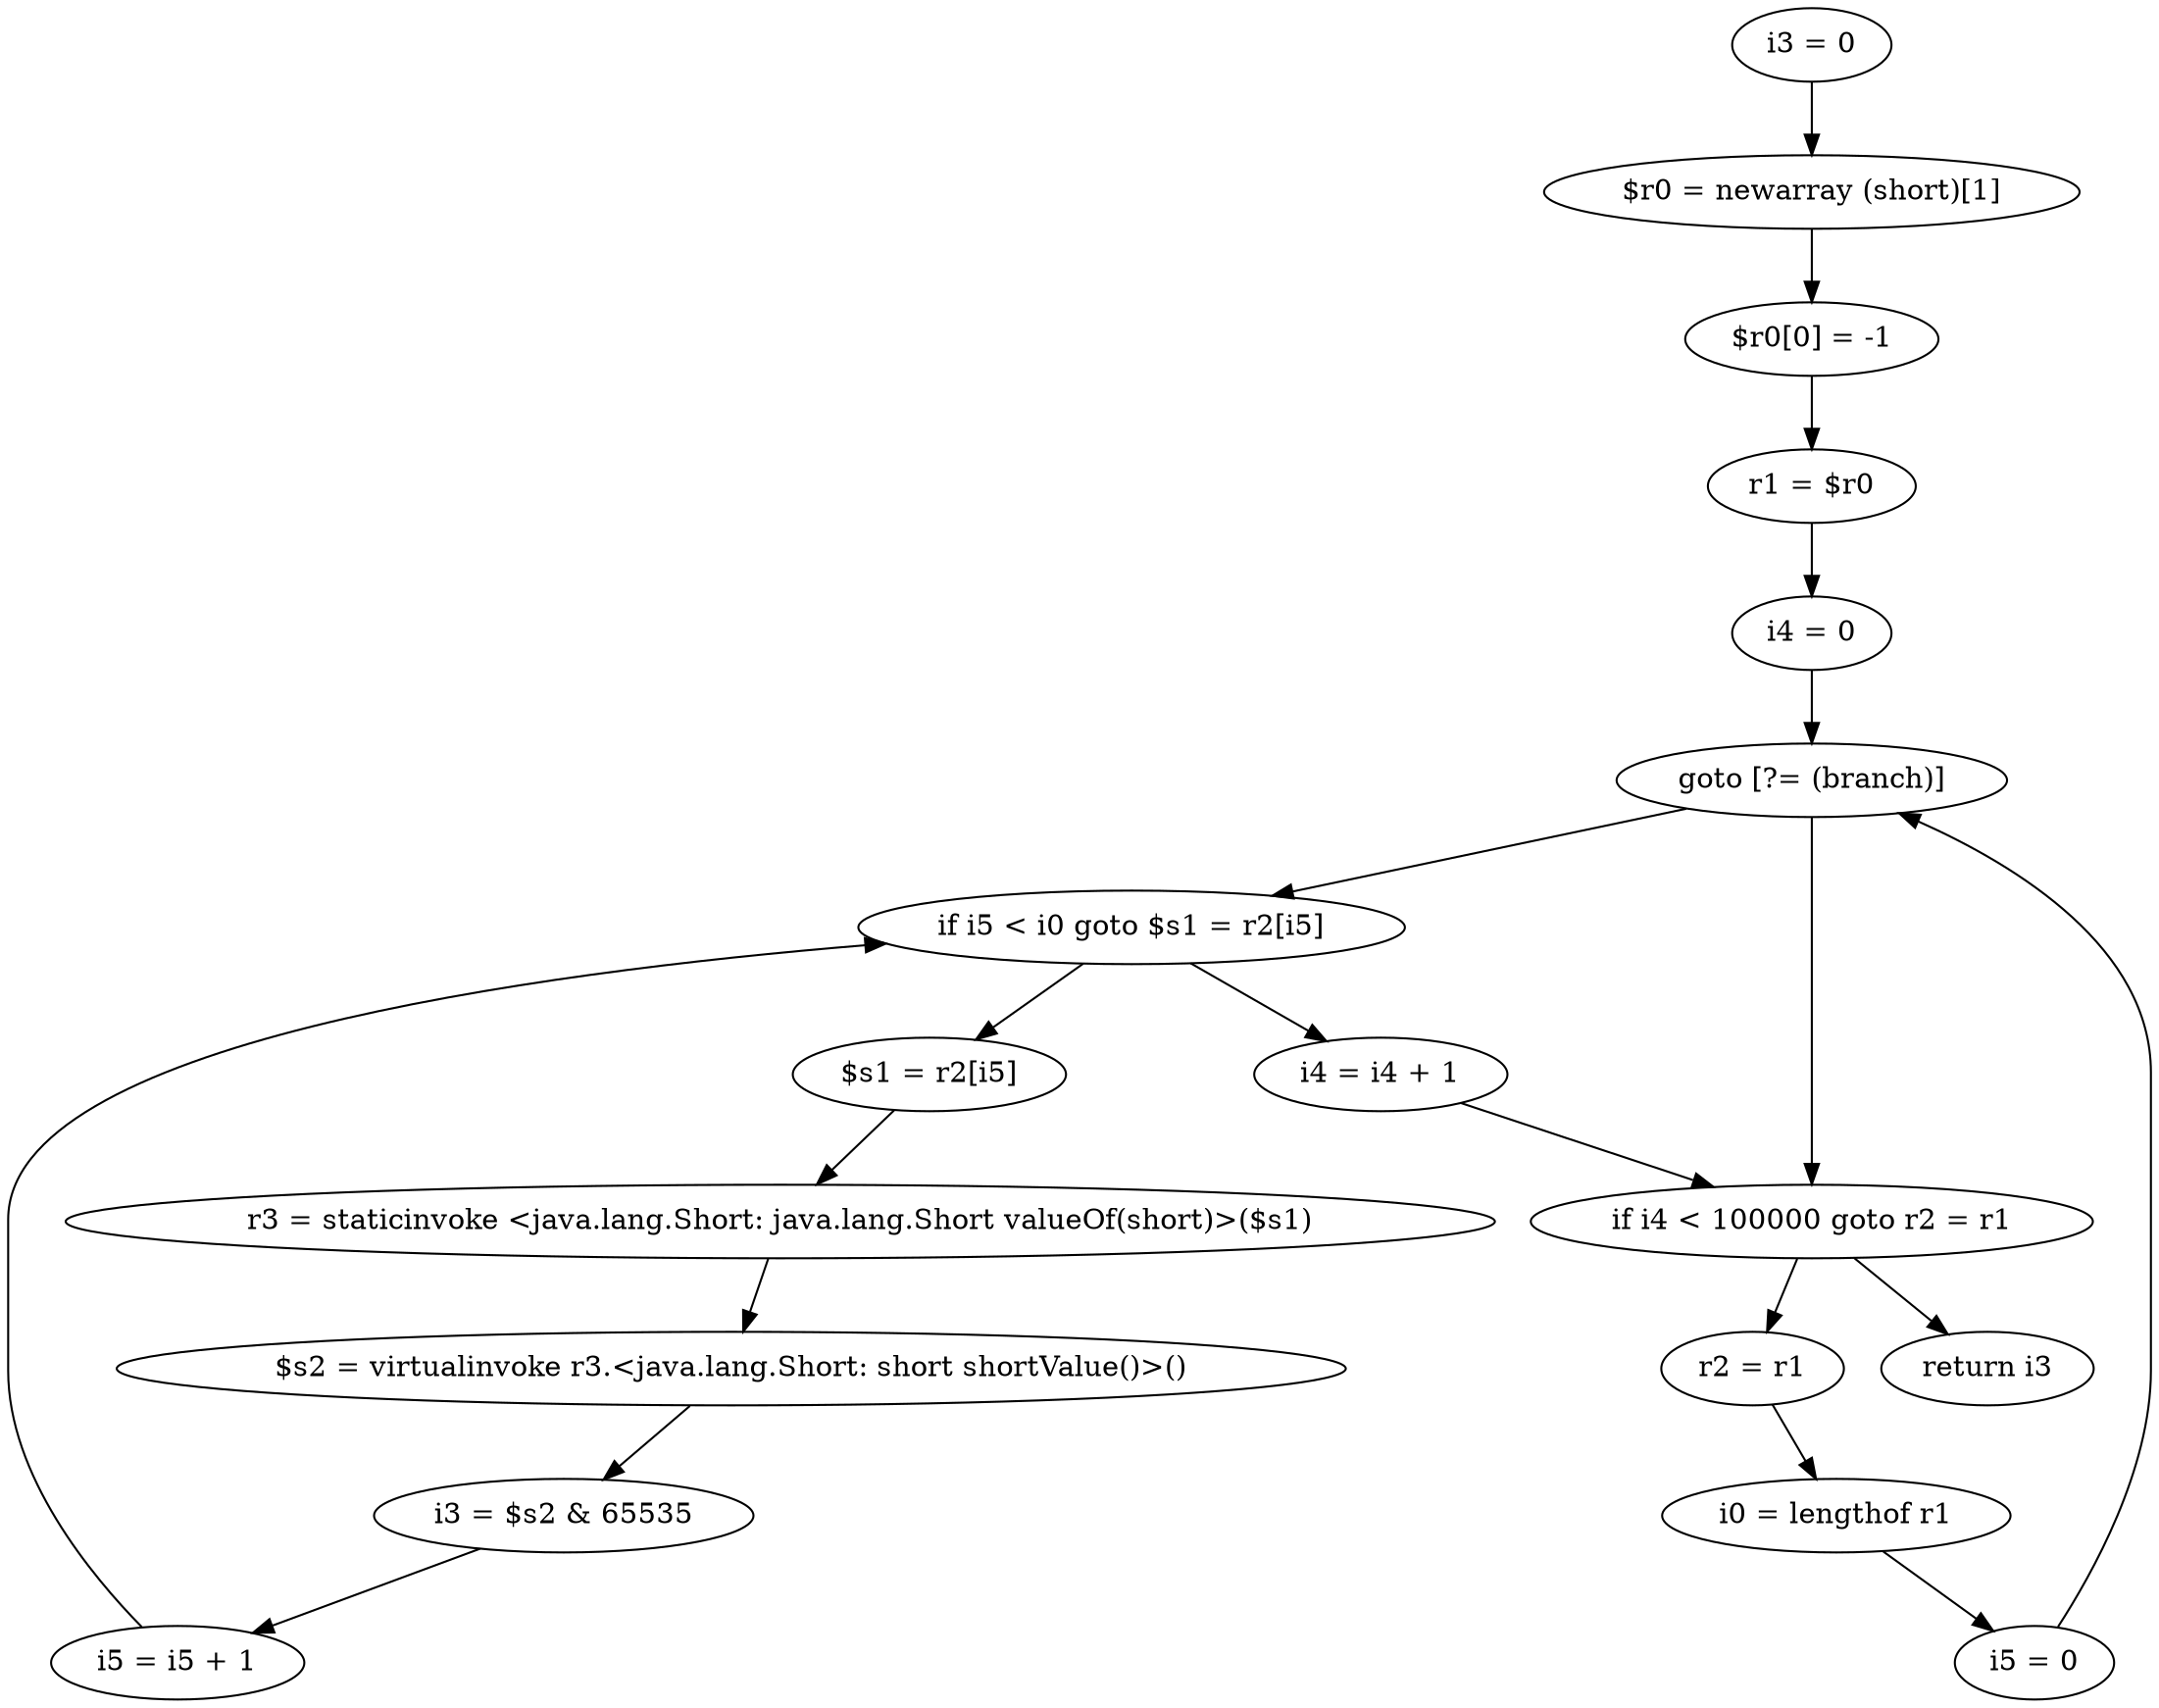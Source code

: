 digraph "unitGraph" {
    "i3 = 0"
    "$r0 = newarray (short)[1]"
    "$r0[0] = -1"
    "r1 = $r0"
    "i4 = 0"
    "goto [?= (branch)]"
    "r2 = r1"
    "i0 = lengthof r1"
    "i5 = 0"
    "$s1 = r2[i5]"
    "r3 = staticinvoke <java.lang.Short: java.lang.Short valueOf(short)>($s1)"
    "$s2 = virtualinvoke r3.<java.lang.Short: short shortValue()>()"
    "i3 = $s2 & 65535"
    "i5 = i5 + 1"
    "if i5 < i0 goto $s1 = r2[i5]"
    "i4 = i4 + 1"
    "if i4 < 100000 goto r2 = r1"
    "return i3"
    "i3 = 0"->"$r0 = newarray (short)[1]";
    "$r0 = newarray (short)[1]"->"$r0[0] = -1";
    "$r0[0] = -1"->"r1 = $r0";
    "r1 = $r0"->"i4 = 0";
    "i4 = 0"->"goto [?= (branch)]";
    "goto [?= (branch)]"->"if i4 < 100000 goto r2 = r1";
    "r2 = r1"->"i0 = lengthof r1";
    "i0 = lengthof r1"->"i5 = 0";
    "i5 = 0"->"goto [?= (branch)]";
    "goto [?= (branch)]"->"if i5 < i0 goto $s1 = r2[i5]";
    "$s1 = r2[i5]"->"r3 = staticinvoke <java.lang.Short: java.lang.Short valueOf(short)>($s1)";
    "r3 = staticinvoke <java.lang.Short: java.lang.Short valueOf(short)>($s1)"->"$s2 = virtualinvoke r3.<java.lang.Short: short shortValue()>()";
    "$s2 = virtualinvoke r3.<java.lang.Short: short shortValue()>()"->"i3 = $s2 & 65535";
    "i3 = $s2 & 65535"->"i5 = i5 + 1";
    "i5 = i5 + 1"->"if i5 < i0 goto $s1 = r2[i5]";
    "if i5 < i0 goto $s1 = r2[i5]"->"i4 = i4 + 1";
    "if i5 < i0 goto $s1 = r2[i5]"->"$s1 = r2[i5]";
    "i4 = i4 + 1"->"if i4 < 100000 goto r2 = r1";
    "if i4 < 100000 goto r2 = r1"->"return i3";
    "if i4 < 100000 goto r2 = r1"->"r2 = r1";
}
